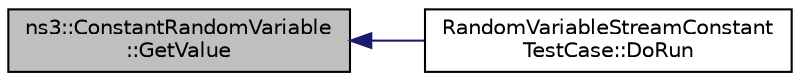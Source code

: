 digraph "ns3::ConstantRandomVariable::GetValue"
{
  edge [fontname="Helvetica",fontsize="10",labelfontname="Helvetica",labelfontsize="10"];
  node [fontname="Helvetica",fontsize="10",shape=record];
  rankdir="LR";
  Node1 [label="ns3::ConstantRandomVariable\l::GetValue",height=0.2,width=0.4,color="black", fillcolor="grey75", style="filled", fontcolor="black"];
  Node1 -> Node2 [dir="back",color="midnightblue",fontsize="10",style="solid"];
  Node2 [label="RandomVariableStreamConstant\lTestCase::DoRun",height=0.2,width=0.4,color="black", fillcolor="white", style="filled",URL="$d8/d4d/classRandomVariableStreamConstantTestCase.html#a4ce02511f1ef542dc540bf1b67110107",tooltip="Implementation to actually run this TestCase. "];
}
